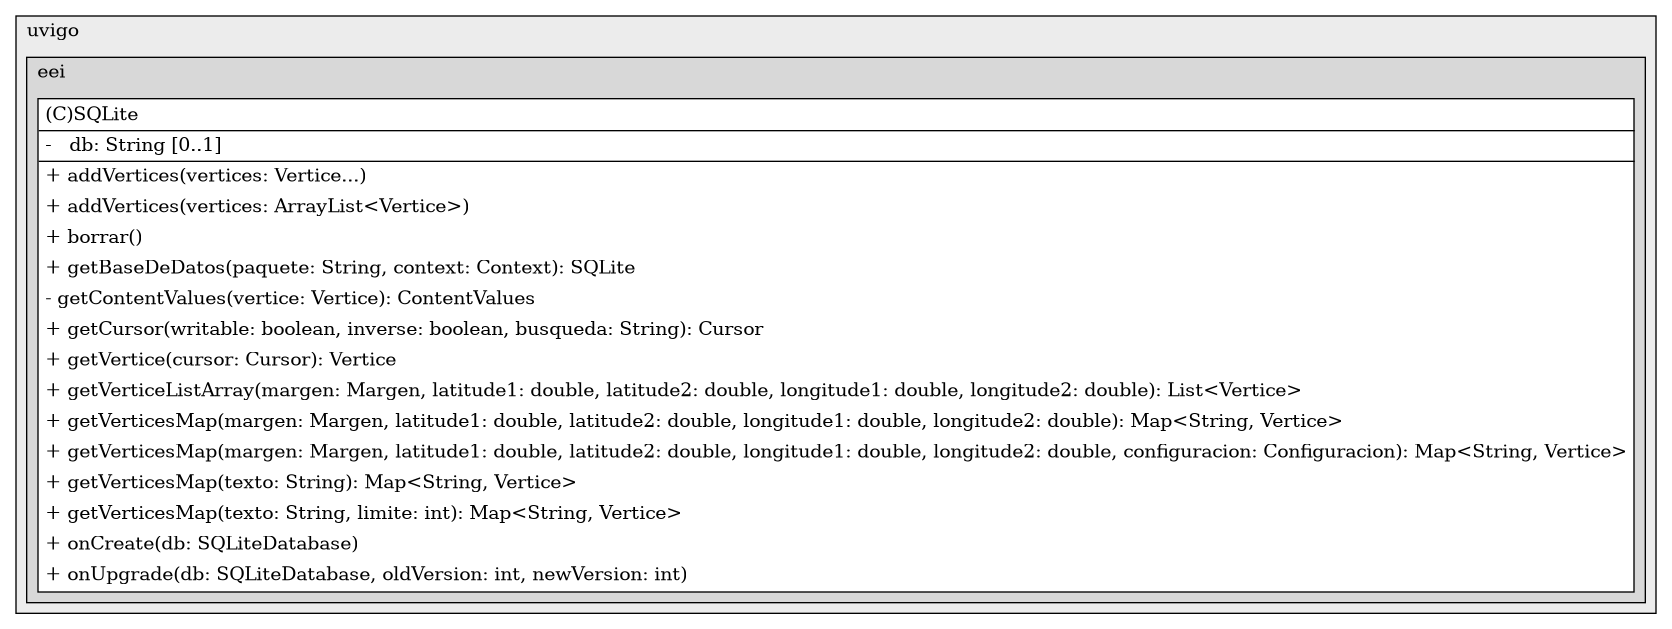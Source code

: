 @startuml

/' diagram meta data start
config=StructureConfiguration;
{
  "projectClassification": {
    "searchMode": "OpenProject", // OpenProject, AllProjects
    "includedProjects": "",
    "pathEndKeywords": "*.impl",
    "isClientPath": "",
    "isClientName": "",
    "isTestPath": "",
    "isTestName": "",
    "isMappingPath": "",
    "isMappingName": "",
    "isDataAccessPath": "",
    "isDataAccessName": "",
    "isDataStructurePath": "",
    "isDataStructureName": "",
    "isInterfaceStructuresPath": "",
    "isInterfaceStructuresName": "",
    "isEntryPointPath": "",
    "isEntryPointName": "",
    "treatFinalFieldsAsMandatory": false
  },
  "graphRestriction": {
    "classPackageExcludeFilter": "",
    "classPackageIncludeFilter": "",
    "classNameExcludeFilter": "",
    "classNameIncludeFilter": "",
    "methodNameExcludeFilter": "",
    "methodNameIncludeFilter": "",
    "removeByInheritance": "", // inheritance/annotation based filtering is done in a second step
    "removeByAnnotation": "",
    "removeByClassPackage": "", // cleanup the graph after inheritance/annotation based filtering is done
    "removeByClassName": "",
    "cutMappings": false,
    "cutEnum": true,
    "cutTests": true,
    "cutClient": true,
    "cutDataAccess": false,
    "cutInterfaceStructures": false,
    "cutDataStructures": false,
    "cutGetterAndSetter": true,
    "cutConstructors": true
  },
  "graphTraversal": {
    "forwardDepth": 1,
    "backwardDepth": 0,
    "classPackageExcludeFilter": "",
    "classPackageIncludeFilter": "",
    "classNameExcludeFilter": "",
    "classNameIncludeFilter": "",
    "methodNameExcludeFilter": "",
    "methodNameIncludeFilter": "",
    "hideMappings": false,
    "hideDataStructures": false,
    "hidePrivateMethods": false,
    "hideInterfaceCalls": false, // indirection: implementation -> interface (is hidden) -> implementation
    "onlyShowApplicationEntryPoints": false, // root node is included
    "useMethodCallsForStructureDiagram": "ForwardOnly" // ForwardOnly, BothDirections, No
  },
  "details": {
    "aggregation": "GroupByClass", // ByClass, GroupByClass, None
    "showClassGenericTypes": true,
    "showMethods": true,
    "showMethodParameterNames": true,
    "showMethodParameterTypes": true,
    "showMethodReturnType": true,
    "showPackageLevels": 2,
    "showDetailedClassStructure": true
  },
  "rootClass": "es.uvigo.eei.tfg.ccarmo.datos.almacenamiento.SQLite",
  "extensionCallbackMethod": "" // qualified.class.name#methodName - signature: public static String method(String)
}
diagram meta data end '/



digraph g {
    rankdir="TB"
    splines=polyline
    

'nodes 
subgraph cluster_111671504 { 
   	label=uvigo
	labeljust=l
	fillcolor="#ececec"
	style=filled
   
   subgraph cluster_225804715 { 
   	label=eei
	labeljust=l
	fillcolor="#d8d8d8"
	style=filled
   
   SQLite1439053178[
	label=<<TABLE BORDER="1" CELLBORDER="0" CELLPADDING="4" CELLSPACING="0">
<TR><TD ALIGN="LEFT" >(C)SQLite</TD></TR>
<HR/>
<TR><TD ALIGN="LEFT" >-   db: String [0..1]</TD></TR>
<HR/>
<TR><TD ALIGN="LEFT" >+ addVertices(vertices: Vertice...)</TD></TR>
<TR><TD ALIGN="LEFT" >+ addVertices(vertices: ArrayList&lt;Vertice&gt;)</TD></TR>
<TR><TD ALIGN="LEFT" >+ borrar()</TD></TR>
<TR><TD ALIGN="LEFT" >+ getBaseDeDatos(paquete: String, context: Context): SQLite</TD></TR>
<TR><TD ALIGN="LEFT" >- getContentValues(vertice: Vertice): ContentValues</TD></TR>
<TR><TD ALIGN="LEFT" >+ getCursor(writable: boolean, inverse: boolean, busqueda: String): Cursor</TD></TR>
<TR><TD ALIGN="LEFT" >+ getVertice(cursor: Cursor): Vertice</TD></TR>
<TR><TD ALIGN="LEFT" >+ getVerticeListArray(margen: Margen, latitude1: double, latitude2: double, longitude1: double, longitude2: double): List&lt;Vertice&gt;</TD></TR>
<TR><TD ALIGN="LEFT" >+ getVerticesMap(margen: Margen, latitude1: double, latitude2: double, longitude1: double, longitude2: double): Map&lt;String, Vertice&gt;</TD></TR>
<TR><TD ALIGN="LEFT" >+ getVerticesMap(margen: Margen, latitude1: double, latitude2: double, longitude1: double, longitude2: double, configuracion: Configuracion): Map&lt;String, Vertice&gt;</TD></TR>
<TR><TD ALIGN="LEFT" >+ getVerticesMap(texto: String): Map&lt;String, Vertice&gt;</TD></TR>
<TR><TD ALIGN="LEFT" >+ getVerticesMap(texto: String, limite: int): Map&lt;String, Vertice&gt;</TD></TR>
<TR><TD ALIGN="LEFT" >+ onCreate(db: SQLiteDatabase)</TD></TR>
<TR><TD ALIGN="LEFT" >+ onUpgrade(db: SQLiteDatabase, oldVersion: int, newVersion: int)</TD></TR>
</TABLE>>
	style=filled
	margin=0
	shape=plaintext
	fillcolor="#FFFFFF"
];
} 
} 

'edges    

    
}
@enduml
